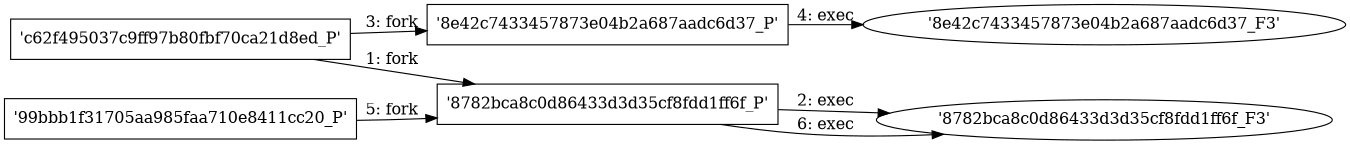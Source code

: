 digraph "D:\Learning\Paper\apt\基于CTI的攻击预警\Dataset\攻击图\ASGfromALLCTI\Vulnerability Spotlight Command injection bug in Exhibitor UI.dot" {
rankdir="LR"
size="9"
fixedsize="false"
splines="true"
nodesep=0.3
ranksep=0
fontsize=10
overlap="scalexy"
engine= "neato"
	"'c62f495037c9ff97b80fbf70ca21d8ed_P'" [node_type=Process shape=box]
	"'8782bca8c0d86433d3d35cf8fdd1ff6f_P'" [node_type=Process shape=box]
	"'c62f495037c9ff97b80fbf70ca21d8ed_P'" -> "'8782bca8c0d86433d3d35cf8fdd1ff6f_P'" [label="1: fork"]
	"'8782bca8c0d86433d3d35cf8fdd1ff6f_P'" [node_type=Process shape=box]
	"'8782bca8c0d86433d3d35cf8fdd1ff6f_F3'" [node_type=File shape=ellipse]
	"'8782bca8c0d86433d3d35cf8fdd1ff6f_P'" -> "'8782bca8c0d86433d3d35cf8fdd1ff6f_F3'" [label="2: exec"]
	"'c62f495037c9ff97b80fbf70ca21d8ed_P'" [node_type=Process shape=box]
	"'8e42c7433457873e04b2a687aadc6d37_P'" [node_type=Process shape=box]
	"'c62f495037c9ff97b80fbf70ca21d8ed_P'" -> "'8e42c7433457873e04b2a687aadc6d37_P'" [label="3: fork"]
	"'8e42c7433457873e04b2a687aadc6d37_P'" [node_type=Process shape=box]
	"'8e42c7433457873e04b2a687aadc6d37_F3'" [node_type=File shape=ellipse]
	"'8e42c7433457873e04b2a687aadc6d37_P'" -> "'8e42c7433457873e04b2a687aadc6d37_F3'" [label="4: exec"]
	"'99bbb1f31705aa985faa710e8411cc20_P'" [node_type=Process shape=box]
	"'8782bca8c0d86433d3d35cf8fdd1ff6f_P'" [node_type=Process shape=box]
	"'99bbb1f31705aa985faa710e8411cc20_P'" -> "'8782bca8c0d86433d3d35cf8fdd1ff6f_P'" [label="5: fork"]
	"'8782bca8c0d86433d3d35cf8fdd1ff6f_P'" [node_type=Process shape=box]
	"'8782bca8c0d86433d3d35cf8fdd1ff6f_F3'" [node_type=File shape=ellipse]
	"'8782bca8c0d86433d3d35cf8fdd1ff6f_P'" -> "'8782bca8c0d86433d3d35cf8fdd1ff6f_F3'" [label="6: exec"]
}
